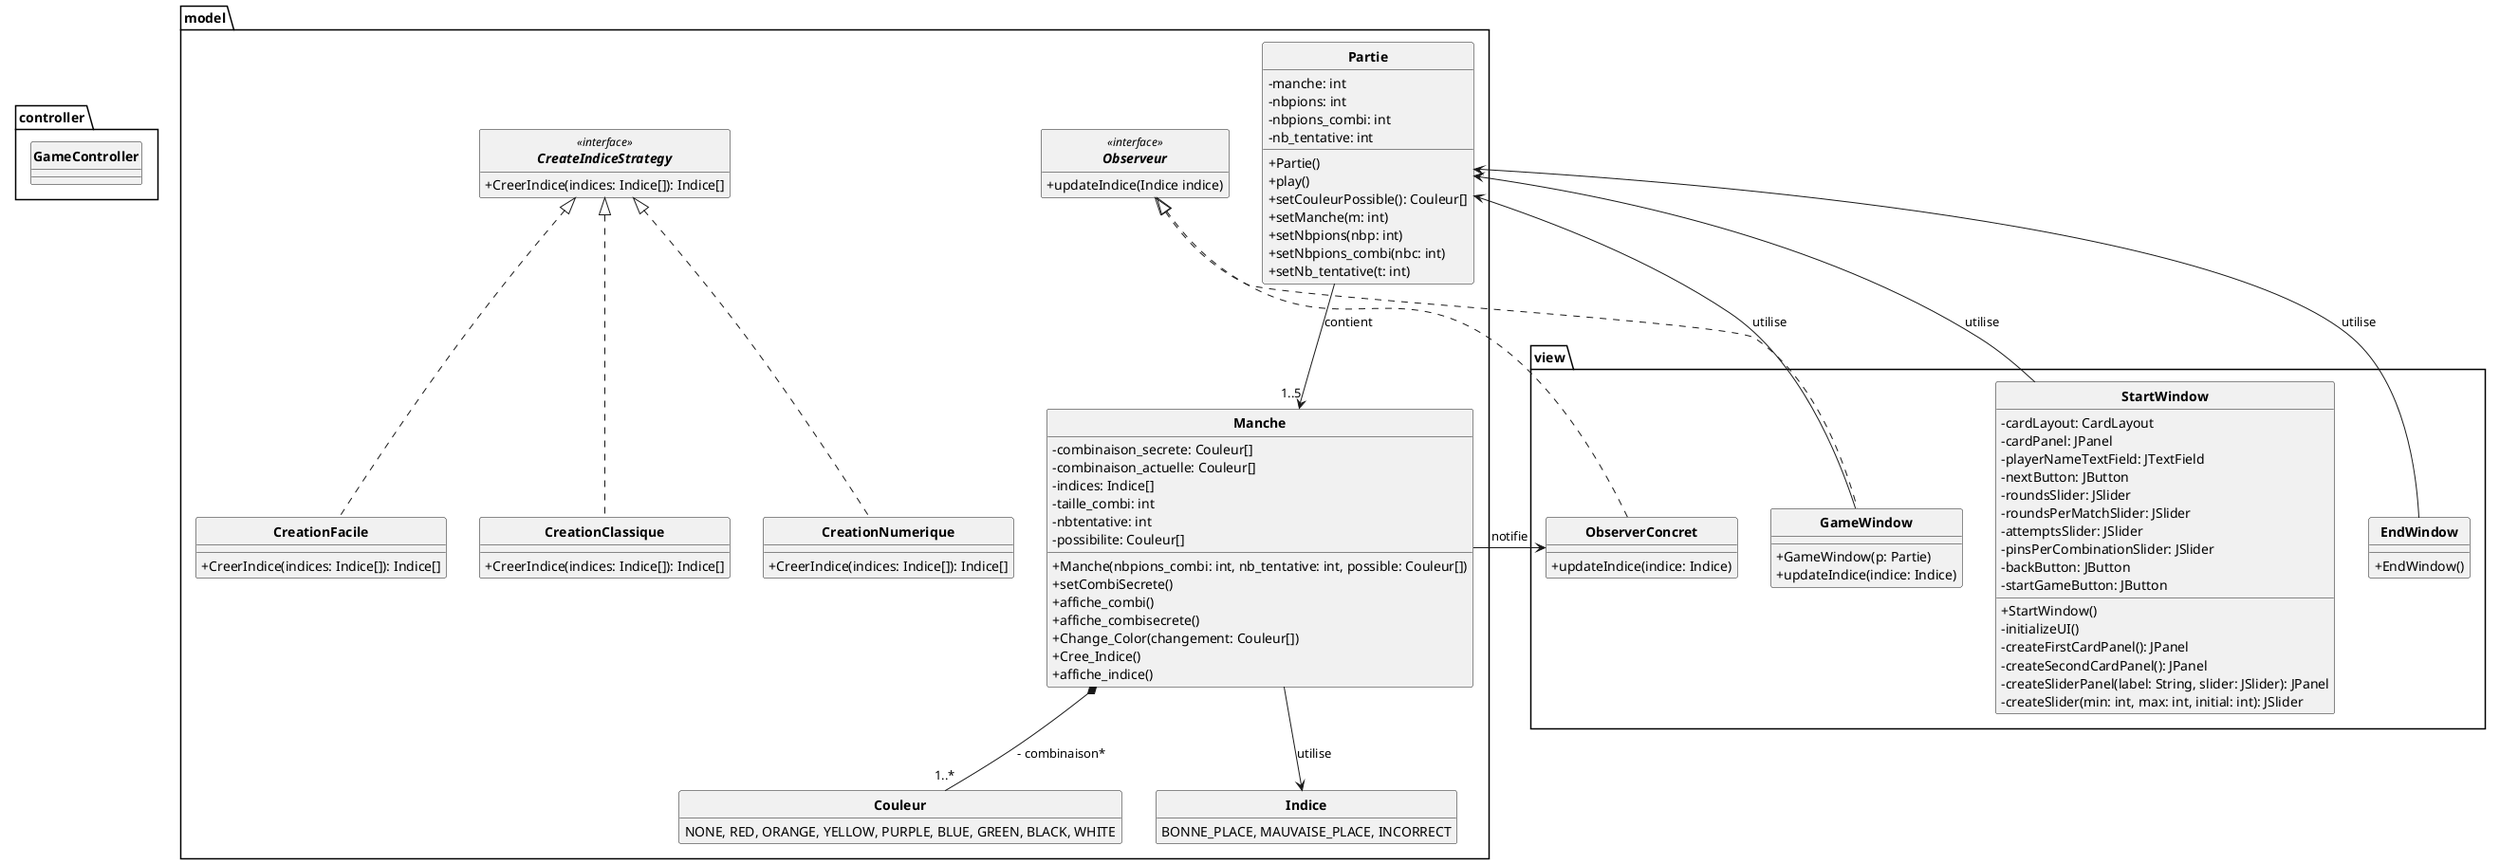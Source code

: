 @startuml
'https://plantuml.com/class-diagram

skinparam style strictuml
skinparam classAttributeIconSize 0
skinparam classFontStyle Bold
hide enum methods
hide interface attributes

package controller
{
    class GameController{}
}

package model
{
    class Partie
    {
        - manche: int
        - nbpions: int
        - nbpions_combi: int
        - nb_tentative: int

        + Partie()
        + play()
        + setCouleurPossible(): Couleur[]
        + setManche(m: int)
        + setNbpions(nbp: int)
        + setNbpions_combi(nbc: int)
        + setNb_tentative(t: int)
    }

    class Manche
    {
        - combinaison_secrete: Couleur[]
        - combinaison_actuelle: Couleur[]
        - indices: Indice[]
        - taille_combi: int
        - nbtentative: int
        - possibilite: Couleur[]

        + Manche(nbpions_combi: int, nb_tentative: int, possible: Couleur[])
        + setCombiSecrete()
        + affiche_combi()
        + affiche_combisecrete()
        + Change_Color(changement: Couleur[])
        + Cree_Indice()
        + affiche_indice()
    }

    enum Couleur
    {
        NONE, RED, ORANGE, YELLOW, PURPLE, BLUE, GREEN, BLACK, WHITE
    }

    enum Indice
    {
        BONNE_PLACE, MAUVAISE_PLACE, INCORRECT
    }

    interface CreateIndiceStrategy <<interface>>
    {
        + CreerIndice(indices: Indice[]): Indice[]
    }

    class CreationFacile implements CreateIndiceStrategy
    {
        + CreerIndice(indices: Indice[]): Indice[]
    }

    class CreationClassique implements CreateIndiceStrategy
    {
        + CreerIndice(indices: Indice[]): Indice[]
    }

    class CreationNumerique implements CreateIndiceStrategy
    {
        + CreerIndice(indices: Indice[]): Indice[]
    }

    interface Observeur <<interface>>
    {
        +updateIndice(Indice indice)
    }

}

package view
{
    class StartWindow
    {
        - cardLayout: CardLayout
        - cardPanel: JPanel
        - playerNameTextField: JTextField
        - nextButton: JButton
        - roundsSlider: JSlider
        - roundsPerMatchSlider: JSlider
        - attemptsSlider: JSlider
        - pinsPerCombinationSlider: JSlider
        - backButton: JButton
        - startGameButton: JButton

        + StartWindow()
        - initializeUI()
        - createFirstCardPanel(): JPanel
        - createSecondCardPanel(): JPanel
        - createSliderPanel(label: String, slider: JSlider): JPanel
        - createSlider(min: int, max: int, initial: int): JSlider
    }

    class ObserverConcret implements model.Observeur
    {
        + updateIndice(indice: Indice)
    }

    class GameWindow implements model.Observeur
    {
        + GameWindow(p: Partie)
        + updateIndice(indice: Indice)
    }

    class EndWindow
    {
        + EndWindow()
    }
}

model.Partie --> "1..5" model.Manche : contient
model.Manche *-- "1..*" model.Couleur : - combinaison*
model.Manche --> model.Indice : utilise
model.Manche --> view.ObserverConcret : notifie
view.StartWindow --> model.Partie : utilise
view.GameWindow --> model.Partie : utilise
view.EndWindow --> model.Partie : utilise
@enduml